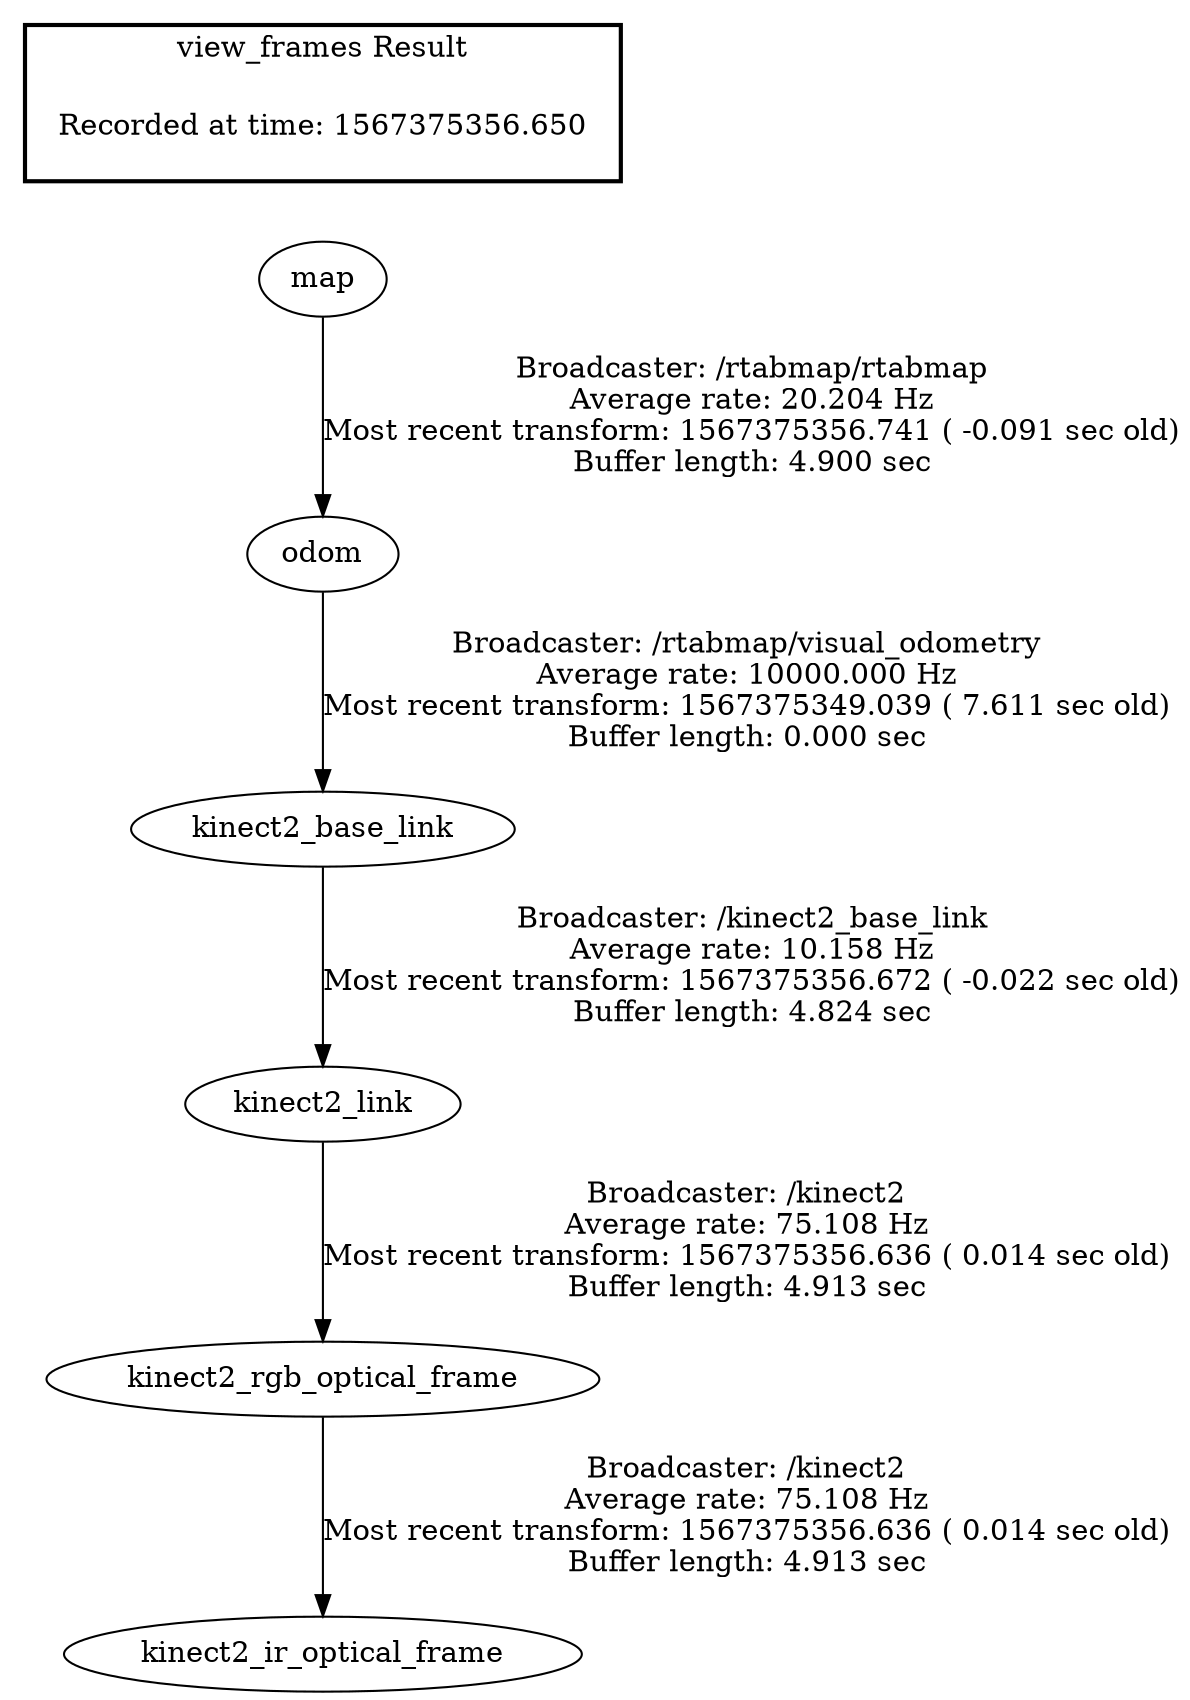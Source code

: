 digraph G {
"kinect2_link" -> "kinect2_rgb_optical_frame"[label="Broadcaster: /kinect2\nAverage rate: 75.108 Hz\nMost recent transform: 1567375356.636 ( 0.014 sec old)\nBuffer length: 4.913 sec\n"];
"kinect2_base_link" -> "kinect2_link"[label="Broadcaster: /kinect2_base_link\nAverage rate: 10.158 Hz\nMost recent transform: 1567375356.672 ( -0.022 sec old)\nBuffer length: 4.824 sec\n"];
"kinect2_rgb_optical_frame" -> "kinect2_ir_optical_frame"[label="Broadcaster: /kinect2\nAverage rate: 75.108 Hz\nMost recent transform: 1567375356.636 ( 0.014 sec old)\nBuffer length: 4.913 sec\n"];
"map" -> "odom"[label="Broadcaster: /rtabmap/rtabmap\nAverage rate: 20.204 Hz\nMost recent transform: 1567375356.741 ( -0.091 sec old)\nBuffer length: 4.900 sec\n"];
"odom" -> "kinect2_base_link"[label="Broadcaster: /rtabmap/visual_odometry\nAverage rate: 10000.000 Hz\nMost recent transform: 1567375349.039 ( 7.611 sec old)\nBuffer length: 0.000 sec\n"];
edge [style=invis];
 subgraph cluster_legend { style=bold; color=black; label ="view_frames Result";
"Recorded at time: 1567375356.650"[ shape=plaintext ] ;
 }->"map";
}